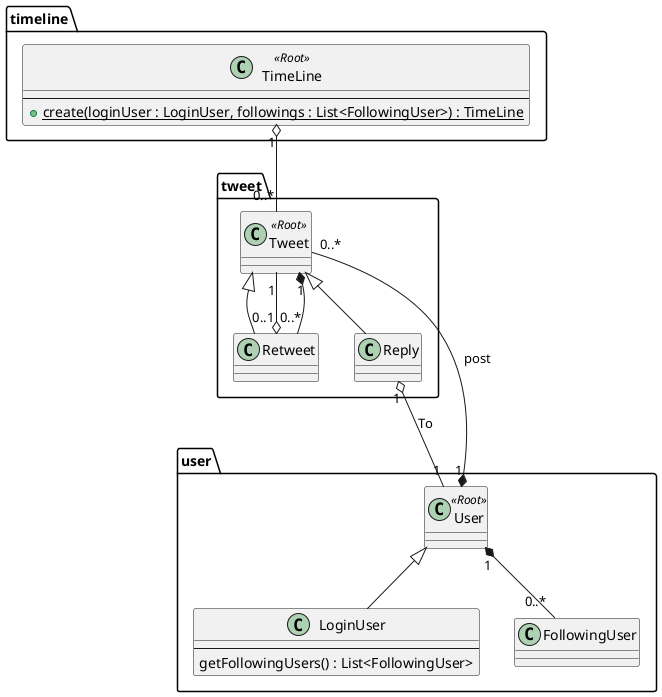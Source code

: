 @startuml

package tweet {
    class Tweet  <<Root>>
    class Retweet
    class Reply
}

Tweet <|-- Retweet
Tweet <|-- Reply
Retweet "0..1" o-- "1" Tweet
Tweet "1" *-- "0..*" Retweet

package user {
    class User <<Root>>
    class LoginUser {
        --
        getFollowingUsers() : List<FollowingUser>
    }

    User <|-- LoginUser

    class FollowingUser
    User "1" *-- "0..*" FollowingUser
}

User "1" *-- "0..*" Tweet : post
Reply "1" o-- "1" User : To

package timeline {
    class TimeLine <<Root>> {
        --
        + {static} create(loginUser : LoginUser, followings : List<FollowingUser>) : TimeLine
    }
}

TimeLine "1" o-- "0..*" Tweet



@enduml
